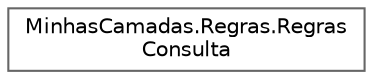 digraph "Graphical Class Hierarchy"
{
 // LATEX_PDF_SIZE
  bgcolor="transparent";
  edge [fontname=Helvetica,fontsize=10,labelfontname=Helvetica,labelfontsize=10];
  node [fontname=Helvetica,fontsize=10,shape=box,height=0.2,width=0.4];
  rankdir="LR";
  Node0 [id="Node000000",label="MinhasCamadas.Regras.Regras\lConsulta",height=0.2,width=0.4,color="grey40", fillcolor="white", style="filled",URL="$class_minhas_camadas_1_1_regras_1_1_regras_consulta.html",tooltip="Purpose: Created by: gonca Created on: 12/18/2024 7:36:12 PM."];
}
